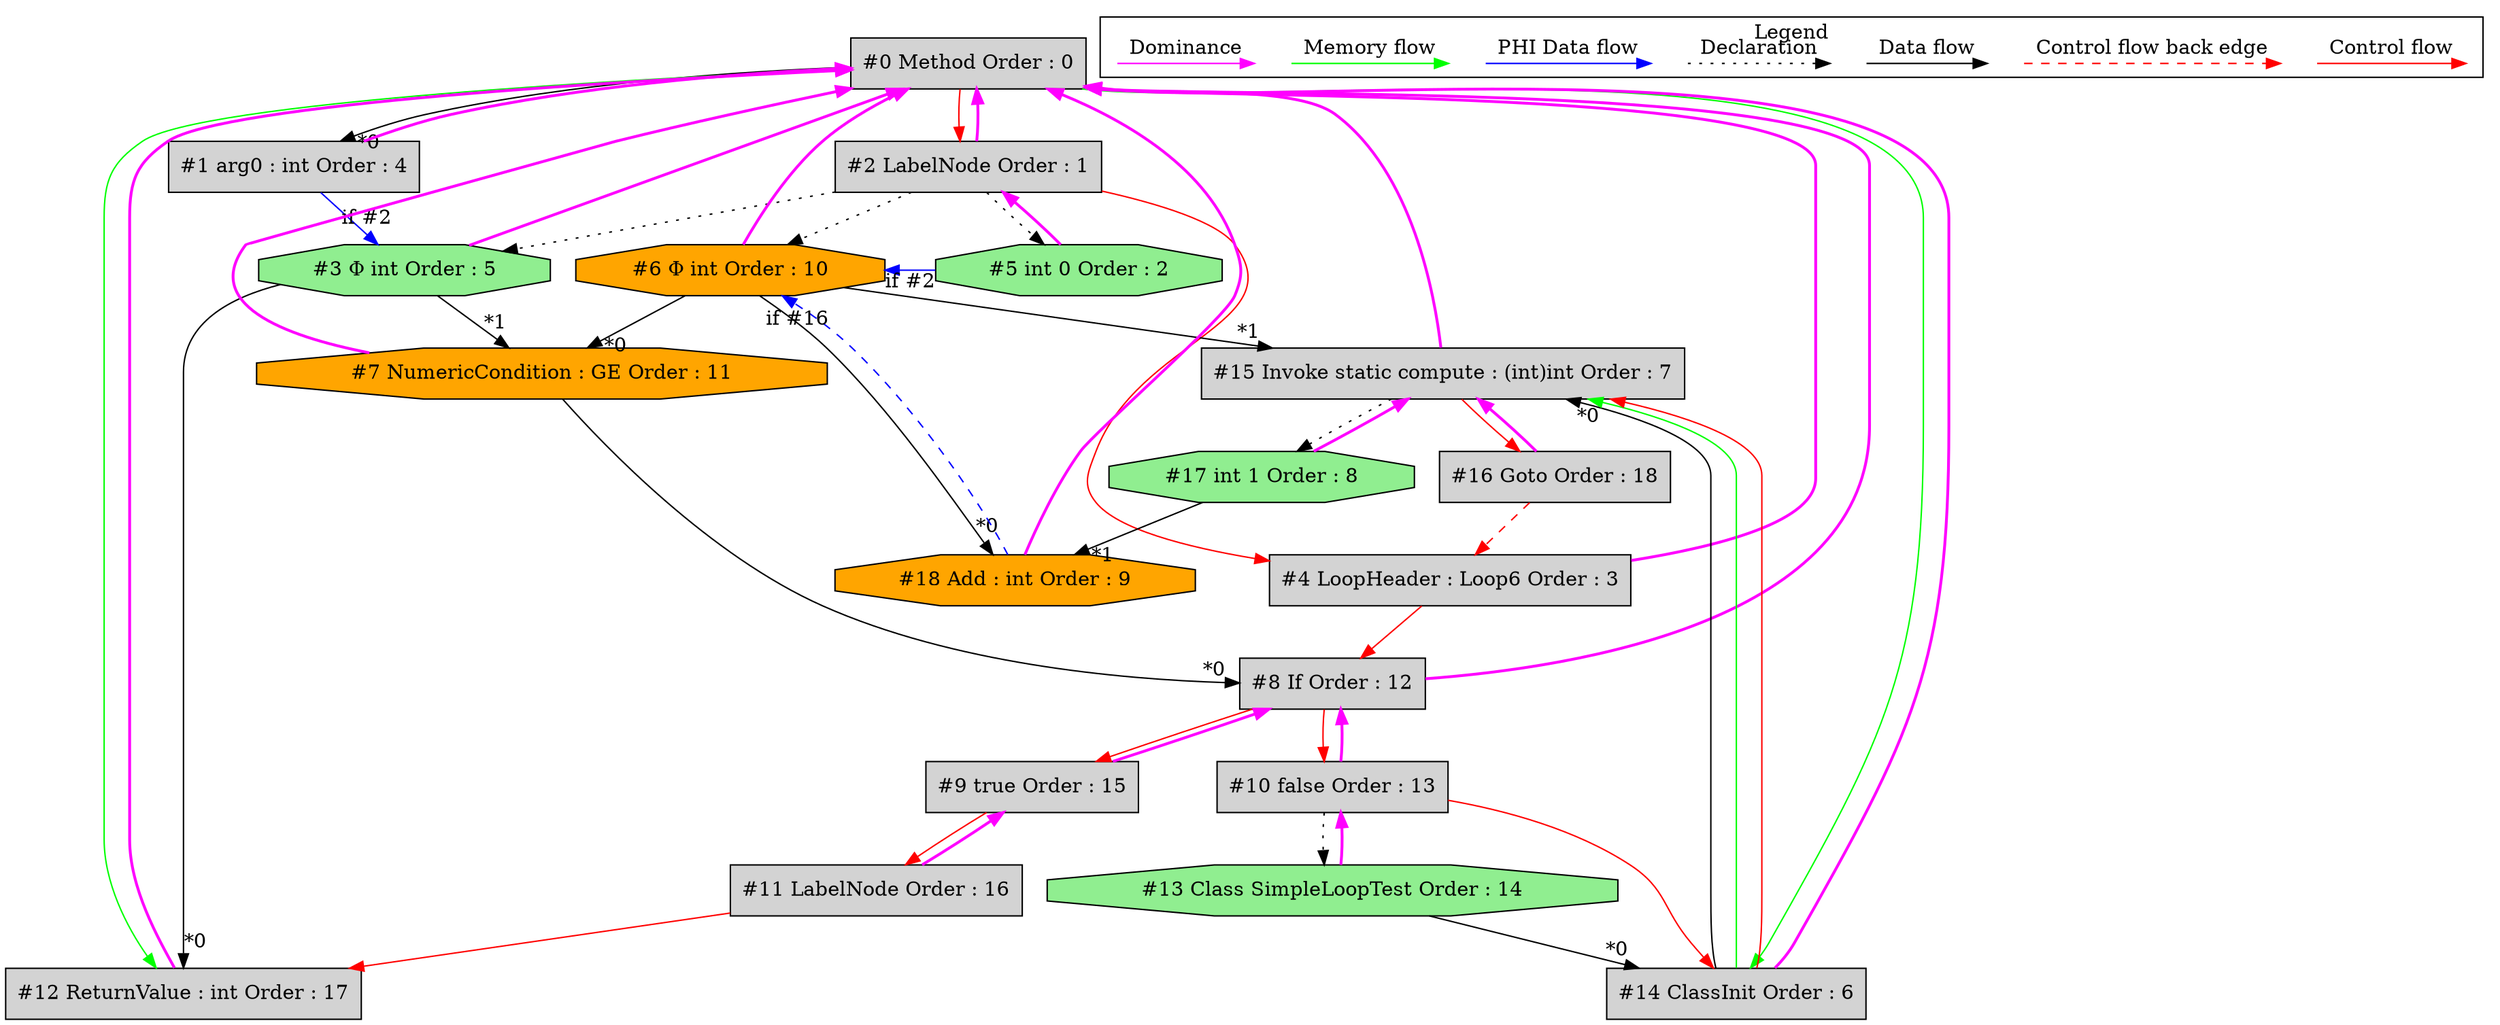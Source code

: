 digraph debugoutput {
 ordering="in";
 node0[label="#0 Method Order : 0",shape=box, fillcolor=lightgrey, style=filled];
 node1[label="#1 arg0 : int Order : 4",shape=box, fillcolor=lightgrey, style=filled];
 node1 -> node0[dir="forward" color="fuchsia" penwidth="2"];
 node0 -> node1[headlabel="*0", labeldistance=2];
 node2[label="#2 LabelNode Order : 1",shape=box, fillcolor=lightgrey, style=filled];
 node2 -> node0[dir="forward" color="fuchsia" penwidth="2"];
 node0 -> node2[labeldistance=2, color=red, fontcolor=red];
 node3[label="#3 Φ int Order : 5",shape=octagon, fillcolor=lightgreen, style=filled];
 node3 -> node0[dir="forward" color="fuchsia" penwidth="2"];
 node2 -> node3[style=dotted];
 node1 -> node3[headlabel="if #2", labeldistance=2, color=blue, constraint=false];
 node4[label="#4 LoopHeader : Loop6 Order : 3",shape=box, fillcolor=lightgrey, style=filled];
 node4 -> node0[dir="forward" color="fuchsia" penwidth="2"];
 node2 -> node4[labeldistance=2, color=red, fontcolor=red];
 node16 -> node4[labeldistance=2, color=red, fontcolor=red, style=dashed];
 node5[label="#5 int 0 Order : 2",shape=octagon, fillcolor=lightgreen, style=filled];
 node5 -> node2[dir="forward" color="fuchsia" penwidth="2"];
 node2 -> node5[style=dotted];
 node6[label="#6 Φ int Order : 10",shape=octagon, fillcolor=orange, style=filled];
 node6 -> node0[dir="forward" color="fuchsia" penwidth="2"];
 node2 -> node6[style=dotted];
 node5 -> node6[headlabel="if #2", labeldistance=2, color=blue, constraint=false];
 node18 -> node6[headlabel="if #16", labeldistance=2, color=blue, constraint=false, style=dashed];
 node7[label="#7 NumericCondition : GE Order : 11",shape=octagon, fillcolor=orange, style=filled];
 node7 -> node0[dir="forward" color="fuchsia" penwidth="2"];
 node6 -> node7[headlabel="*0", labeldistance=2];
 node3 -> node7[headlabel="*1", labeldistance=2];
 node8[label="#8 If Order : 12",shape=box, fillcolor=lightgrey, style=filled];
 node8 -> node0[dir="forward" color="fuchsia" penwidth="2"];
 node7 -> node8[headlabel="*0", labeldistance=2];
 node4 -> node8[labeldistance=2, color=red, fontcolor=red];
 node9[label="#9 true Order : 15",shape=box, fillcolor=lightgrey, style=filled];
 node9 -> node8[dir="forward" color="fuchsia" penwidth="2"];
 node8 -> node9[labeldistance=2, color=red, fontcolor=red];
 node10[label="#10 false Order : 13",shape=box, fillcolor=lightgrey, style=filled];
 node10 -> node8[dir="forward" color="fuchsia" penwidth="2"];
 node8 -> node10[labeldistance=2, color=red, fontcolor=red];
 node11[label="#11 LabelNode Order : 16",shape=box, fillcolor=lightgrey, style=filled];
 node11 -> node9[dir="forward" color="fuchsia" penwidth="2"];
 node9 -> node11[labeldistance=2, color=red, fontcolor=red];
 node12[label="#12 ReturnValue : int Order : 17",shape=box, fillcolor=lightgrey, style=filled];
 node12 -> node0[dir="forward" color="fuchsia" penwidth="2"];
 node3 -> node12[headlabel="*0", labeldistance=2];
 node11 -> node12[labeldistance=2, color=red, fontcolor=red];
 node0 -> node12[labeldistance=2, color=green, constraint=false];
 node13[label="#13 Class SimpleLoopTest Order : 14",shape=octagon, fillcolor=lightgreen, style=filled];
 node13 -> node10[dir="forward" color="fuchsia" penwidth="2"];
 node10 -> node13[style=dotted];
 node14[label="#14 ClassInit Order : 6",shape=box, fillcolor=lightgrey, style=filled];
 node14 -> node0[dir="forward" color="fuchsia" penwidth="2"];
 node13 -> node14[headlabel="*0", labeldistance=2];
 node0 -> node14[labeldistance=2, color=green, constraint=false];
 node10 -> node14[labeldistance=2, color=red, fontcolor=red];
 node15[label="#15 Invoke static compute : (int)int Order : 7",shape=box, fillcolor=lightgrey, style=filled];
 node15 -> node0[dir="forward" color="fuchsia" penwidth="2"];
 node14 -> node15[headlabel="*0", labeldistance=2];
 node6 -> node15[headlabel="*1", labeldistance=2];
 node14 -> node15[labeldistance=2, color=green, constraint=false];
 node14 -> node15[labeldistance=2, color=red, fontcolor=red];
 node16[label="#16 Goto Order : 18",shape=box, fillcolor=lightgrey, style=filled];
 node16 -> node15[dir="forward" color="fuchsia" penwidth="2"];
 node15 -> node16[labeldistance=2, color=red, fontcolor=red];
 node17[label="#17 int 1 Order : 8",shape=octagon, fillcolor=lightgreen, style=filled];
 node17 -> node15[dir="forward" color="fuchsia" penwidth="2"];
 node15 -> node17[style=dotted];
 node18[label="#18 Add : int Order : 9",shape=octagon, fillcolor=orange, style=filled];
 node18 -> node0[dir="forward" color="fuchsia" penwidth="2"];
 node6 -> node18[headlabel="*0", labeldistance=2];
 node17 -> node18[headlabel="*1", labeldistance=2];
 subgraph cluster_000 {
  label = "Legend";
  node [shape=point]
  {
   rank=same;
   c0 [style = invis];
   c1 [style = invis];
   c2 [style = invis];
   c3 [style = invis];
   d0 [style = invis];
   d1 [style = invis];
   d2 [style = invis];
   d3 [style = invis];
   d4 [style = invis];
   d5 [style = invis];
   d6 [style = invis];
   d7 [style = invis];
   d8 [style = invis];
   d9 [style = invis];
  }
  c0 -> c1 [label="Control flow", style=solid, color=red]
  c2 -> c3 [label="Control flow back edge", style=dashed, color=red]
  d0 -> d1 [label="Data flow"]
  d2 -> d3 [label="Declaration", style=dotted]
  d4 -> d5 [label="PHI Data flow", color=blue]
  d6 -> d7 [label="Memory flow", color=green]
  d8 -> d9 [label="Dominance", color=fuchsia, style=solid]
 }

}
